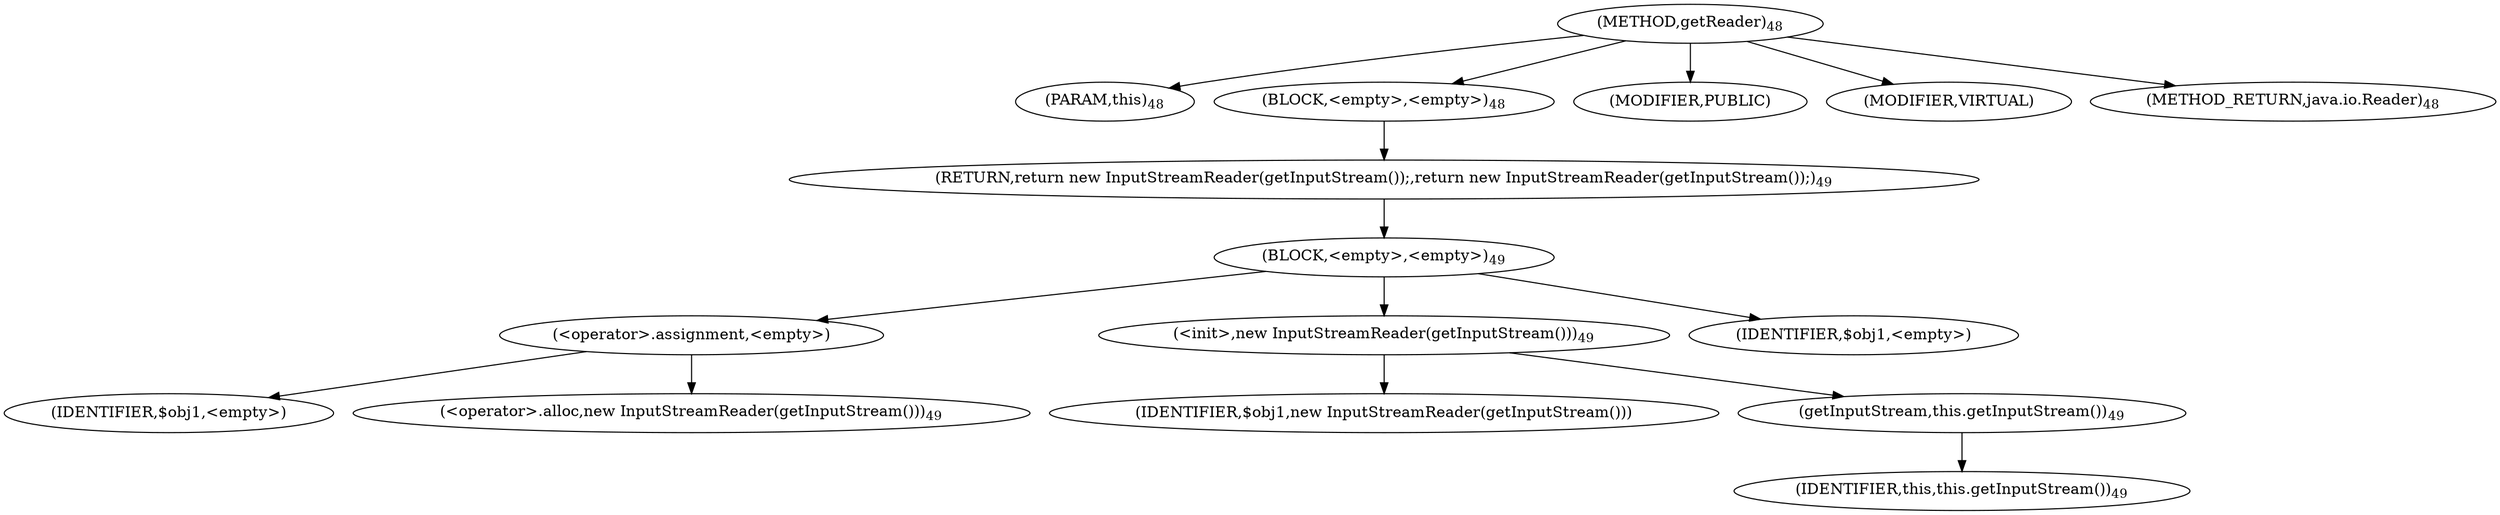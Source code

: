 digraph "getReader" {  
"65" [label = <(METHOD,getReader)<SUB>48</SUB>> ]
"9" [label = <(PARAM,this)<SUB>48</SUB>> ]
"66" [label = <(BLOCK,&lt;empty&gt;,&lt;empty&gt;)<SUB>48</SUB>> ]
"67" [label = <(RETURN,return new InputStreamReader(getInputStream());,return new InputStreamReader(getInputStream());)<SUB>49</SUB>> ]
"68" [label = <(BLOCK,&lt;empty&gt;,&lt;empty&gt;)<SUB>49</SUB>> ]
"69" [label = <(&lt;operator&gt;.assignment,&lt;empty&gt;)> ]
"70" [label = <(IDENTIFIER,$obj1,&lt;empty&gt;)> ]
"71" [label = <(&lt;operator&gt;.alloc,new InputStreamReader(getInputStream()))<SUB>49</SUB>> ]
"72" [label = <(&lt;init&gt;,new InputStreamReader(getInputStream()))<SUB>49</SUB>> ]
"73" [label = <(IDENTIFIER,$obj1,new InputStreamReader(getInputStream()))> ]
"74" [label = <(getInputStream,this.getInputStream())<SUB>49</SUB>> ]
"8" [label = <(IDENTIFIER,this,this.getInputStream())<SUB>49</SUB>> ]
"75" [label = <(IDENTIFIER,$obj1,&lt;empty&gt;)> ]
"76" [label = <(MODIFIER,PUBLIC)> ]
"77" [label = <(MODIFIER,VIRTUAL)> ]
"78" [label = <(METHOD_RETURN,java.io.Reader)<SUB>48</SUB>> ]
  "65" -> "9" 
  "65" -> "66" 
  "65" -> "76" 
  "65" -> "77" 
  "65" -> "78" 
  "66" -> "67" 
  "67" -> "68" 
  "68" -> "69" 
  "68" -> "72" 
  "68" -> "75" 
  "69" -> "70" 
  "69" -> "71" 
  "72" -> "73" 
  "72" -> "74" 
  "74" -> "8" 
}
